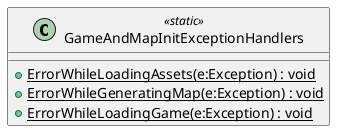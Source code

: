 @startuml
class GameAndMapInitExceptionHandlers <<static>> {
    + {static} ErrorWhileLoadingAssets(e:Exception) : void
    + {static} ErrorWhileGeneratingMap(e:Exception) : void
    + {static} ErrorWhileLoadingGame(e:Exception) : void
}
@enduml
